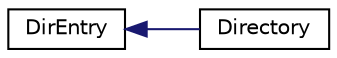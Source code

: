 digraph "Graphical Class Hierarchy"
{
 // INTERACTIVE_SVG=YES
 // LATEX_PDF_SIZE
  edge [fontname="Helvetica",fontsize="10",labelfontname="Helvetica",labelfontsize="10"];
  node [fontname="Helvetica",fontsize="10",shape=record];
  rankdir="LR";
  Node0 [label="DirEntry",height=0.2,width=0.4,color="black", fillcolor="white", style="filled",URL="$d9/dd5/class_dir_entry.html",tooltip="Class representing an entry (file or sub directory) in a directory."];
  Node0 -> Node1 [dir="back",color="midnightblue",fontsize="10",style="solid",fontname="Helvetica"];
  Node1 [label="Directory",height=0.2,width=0.4,color="black", fillcolor="white", style="filled",URL="$da/df3/class_directory.html",tooltip="Class representing a directory tree of DirEntry objects."];
}

